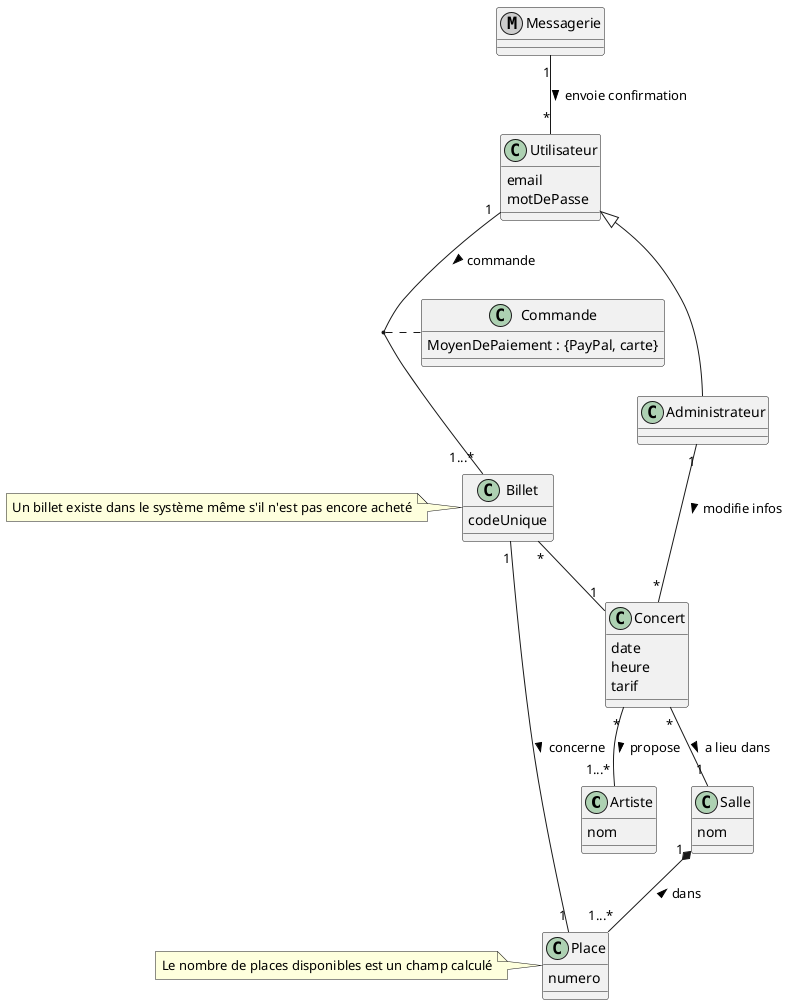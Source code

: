 @startuml

class Artiste {
    nom
}

class Salle {
    nom
}

class Concert {
    date
    heure
    tarif
}

class Utilisateur {
    email
    motDePasse
}

class Administrateur {}

class Place {
    numero
}

class Billet {
    codeUnique
}

class Commande {
    MoyenDePaiement : {PayPal, carte}
}

metaclass Messagerie {}

'Relations
Salle "1" *-- "1...*" Place : < dans
Concert "*" -- "1" Salle : > a lieu dans
Concert "*" -- "1...*" Artiste : > propose
Utilisateur "1" -- "1...*" Billet : > commande
Billet "*" -- "1" Concert
(Utilisateur, Billet) .. Commande
Administrateur "1" -- "*" Concert : > modifie infos
Billet "1" -- "1" Place : > concerne
Messagerie "1" -- "*" Utilisateur : > envoie confirmation

'Héritage
Administrateur -up-|> Utilisateur

note left of Place : Le nombre de places disponibles est un champ calculé
note left of Billet : Un billet existe dans le système même s'il n'est pas encore acheté

@enduml